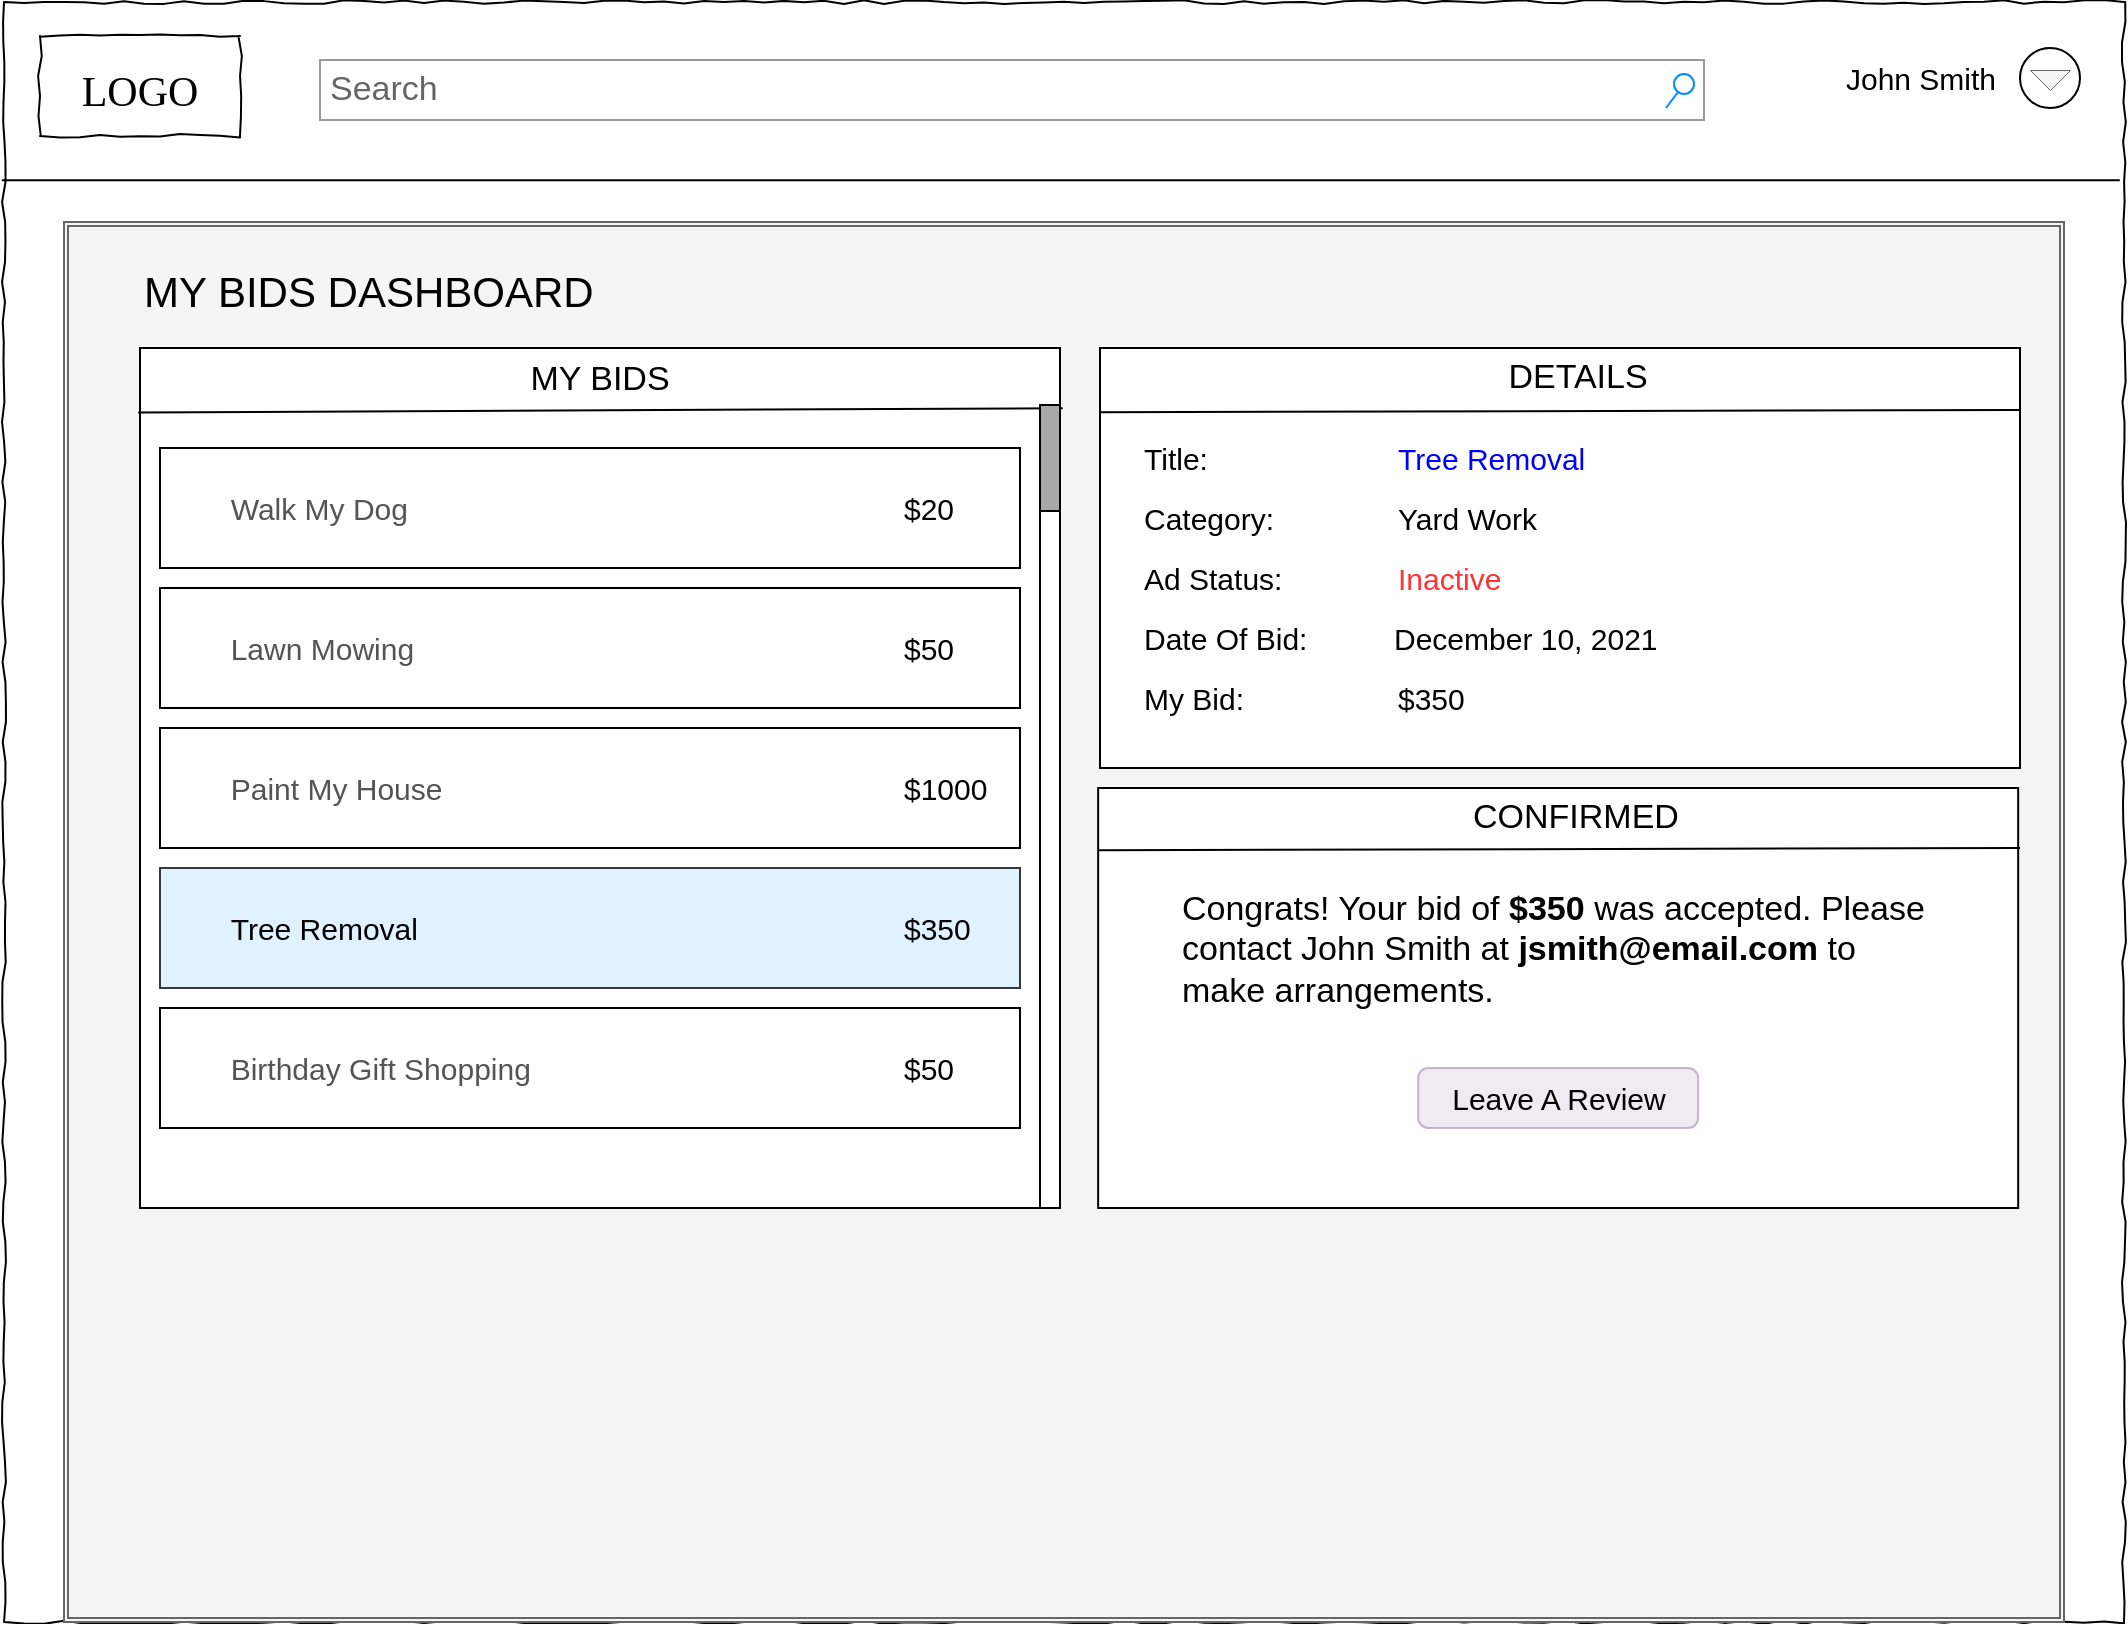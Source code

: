 <mxfile version="16.4.11" type="google"><diagram name="Page-1" id="03018318-947c-dd8e-b7a3-06fadd420f32"><mxGraphModel dx="830" dy="535" grid="1" gridSize="10" guides="1" tooltips="1" connect="1" arrows="1" fold="1" page="1" pageScale="1" pageWidth="1100" pageHeight="850" background="none" math="0" shadow="0"><root><mxCell id="0"/><mxCell id="1" parent="0"/><mxCell id="6yxzjtZSRhUoYnEGuESw-33" value="" style="whiteSpace=wrap;html=1;rounded=0;shadow=0;labelBackgroundColor=none;strokeColor=#000000;strokeWidth=1;fillColor=none;fontFamily=Verdana;fontSize=12;fontColor=#000000;align=center;comic=1;" parent="1" vertex="1"><mxGeometry x="22" y="17" width="1060" height="810" as="geometry"/></mxCell><mxCell id="677b7b8949515195-2" value="&lt;font style=&quot;font-size: 21px&quot;&gt;LOGO&lt;/font&gt;" style="whiteSpace=wrap;html=1;rounded=0;shadow=0;labelBackgroundColor=none;strokeWidth=1;fontFamily=Verdana;fontSize=28;align=center;comic=1;" parent="1" vertex="1"><mxGeometry x="40" y="34" width="100" height="50" as="geometry"/></mxCell><mxCell id="sVCiPUNQB4Ot60Vt3cN0-4" value="" style="shape=ext;double=1;rounded=0;whiteSpace=wrap;html=1;fontSize=17;strokeColor=#666666;fillColor=#f5f5f5;fontColor=#333333;" parent="1" vertex="1"><mxGeometry x="52" y="127" width="1000" height="700" as="geometry"/></mxCell><mxCell id="sVCiPUNQB4Ot60Vt3cN0-1" value="&lt;span style=&quot;font-weight: normal ; font-size: 15px&quot;&gt;&lt;font style=&quot;font-size: 15px&quot;&gt;John Smith&lt;/font&gt;&lt;/span&gt;" style="text;strokeColor=none;fillColor=none;html=1;fontSize=15;fontStyle=1;verticalAlign=middle;align=center;" parent="1" vertex="1"><mxGeometry x="930" y="35" width="100" height="40" as="geometry"/></mxCell><mxCell id="6yxzjtZSRhUoYnEGuESw-63" value="MY BIDS DASHBOARD" style="fillColor=none;strokeColor=none;align=left;fontSize=21;opacity=50;" parent="1" vertex="1"><mxGeometry x="90" y="140" width="420" height="40" as="geometry"/></mxCell><mxCell id="FtXnI2baIUiHF3GOPH4V-1" value="" style="ellipse;whiteSpace=wrap;html=1;aspect=fixed;" parent="1" vertex="1"><mxGeometry x="1030" y="40" width="30" height="30" as="geometry"/></mxCell><mxCell id="FtXnI2baIUiHF3GOPH4V-6" value="" style="triangle;whiteSpace=wrap;html=1;rotation=90;strokeWidth=0.5;fillColor=#f5f5f5;strokeColor=#666666;fontColor=#333333;" parent="1" vertex="1"><mxGeometry x="1040" y="46" width="10" height="20" as="geometry"/></mxCell><mxCell id="A-jV38dvTQ4OA2lhqN07-21" value="" style="rounded=0;whiteSpace=wrap;html=1;fontSize=17;" parent="1" vertex="1"><mxGeometry x="90" y="190" width="460" height="430" as="geometry"/></mxCell><mxCell id="A-jV38dvTQ4OA2lhqN07-10" value="MY BIDS" style="text;html=1;strokeColor=none;fillColor=none;align=center;verticalAlign=middle;whiteSpace=wrap;rounded=0;fontSize=17;fontFamily=Helvetica;" parent="1" vertex="1"><mxGeometry x="250" y="191" width="140" height="30" as="geometry"/></mxCell><mxCell id="A-jV38dvTQ4OA2lhqN07-9" value="" style="endArrow=none;html=1;rounded=0;entryX=-0.002;entryY=0.075;entryDx=0;entryDy=0;exitX=1.003;exitY=0.07;exitDx=0;exitDy=0;entryPerimeter=0;exitPerimeter=0;" parent="1" source="A-jV38dvTQ4OA2lhqN07-21" target="A-jV38dvTQ4OA2lhqN07-21" edge="1"><mxGeometry width="50" height="50" relative="1" as="geometry"><mxPoint x="545.78" y="223.16" as="sourcePoint"/><mxPoint x="94.98" y="224.2" as="targetPoint"/></mxGeometry></mxCell><mxCell id="A-jV38dvTQ4OA2lhqN07-22" value="" style="rounded=0;whiteSpace=wrap;html=1;fontSize=17;" parent="1" vertex="1"><mxGeometry x="570" y="190" width="460" height="210" as="geometry"/></mxCell><mxCell id="A-jV38dvTQ4OA2lhqN07-19" value="DETAILS" style="text;html=1;strokeColor=none;fillColor=none;align=center;verticalAlign=middle;whiteSpace=wrap;rounded=0;fontSize=17;" parent="1" vertex="1"><mxGeometry x="739.08" y="190" width="140" height="30" as="geometry"/></mxCell><mxCell id="A-jV38dvTQ4OA2lhqN07-18" value="" style="endArrow=none;html=1;rounded=0;entryX=0;entryY=0.191;entryDx=0;entryDy=0;exitX=1.002;exitY=0.186;exitDx=0;exitDy=0;entryPerimeter=0;exitPerimeter=0;" parent="1" edge="1"><mxGeometry width="50" height="50" relative="1" as="geometry"><mxPoint x="1030.46" y="221.0" as="sourcePoint"/><mxPoint x="569.54" y="222.1" as="targetPoint"/></mxGeometry></mxCell><mxCell id="A-jV38dvTQ4OA2lhqN07-24" value="Title:" style="text;html=1;strokeColor=none;fillColor=none;align=left;verticalAlign=middle;whiteSpace=wrap;rounded=0;fontSize=15;" parent="1" vertex="1"><mxGeometry x="590" y="230" width="110" height="30" as="geometry"/></mxCell><mxCell id="A-jV38dvTQ4OA2lhqN07-25" value="Tree Removal" style="text;html=1;strokeColor=none;fillColor=none;align=left;verticalAlign=middle;whiteSpace=wrap;rounded=0;fontSize=15;fontColor=#0000FF;" parent="1" vertex="1"><mxGeometry x="716.58" y="230" width="110" height="30" as="geometry"/></mxCell><mxCell id="A-jV38dvTQ4OA2lhqN07-26" value="Date Of Bid:" style="text;html=1;strokeColor=none;fillColor=none;align=left;verticalAlign=middle;whiteSpace=wrap;rounded=0;fontSize=15;" parent="1" vertex="1"><mxGeometry x="590" y="320" width="100" height="30" as="geometry"/></mxCell><mxCell id="A-jV38dvTQ4OA2lhqN07-27" value="December 10, 2021" style="text;html=1;strokeColor=none;fillColor=none;align=left;verticalAlign=middle;whiteSpace=wrap;rounded=0;fontSize=15;" parent="1" vertex="1"><mxGeometry x="714.54" y="320" width="170.92" height="30" as="geometry"/></mxCell><mxCell id="A-jV38dvTQ4OA2lhqN07-45" value="&lt;font style=&quot;font-size: 15px;&quot;&gt;&lt;span style=&quot;white-space: pre; font-size: 15px;&quot;&gt;&#9;&lt;/span&gt;Walk My Dog&lt;/font&gt;" style="rounded=0;whiteSpace=wrap;html=1;fontSize=15;fontColor=#545454;align=left;" parent="1" vertex="1"><mxGeometry x="100" y="240" width="430" height="60" as="geometry"/></mxCell><mxCell id="A-jV38dvTQ4OA2lhqN07-47" value="&lt;font style=&quot;font-size: 15px;&quot;&gt;&lt;span style=&quot;white-space: pre; font-size: 15px;&quot;&gt;&#9;Lawn Mowing&lt;/span&gt;&lt;/font&gt;" style="rounded=0;whiteSpace=wrap;html=1;fontSize=15;fontColor=#545454;align=left;" parent="1" vertex="1"><mxGeometry x="100" y="310" width="430" height="60" as="geometry"/></mxCell><mxCell id="A-jV38dvTQ4OA2lhqN07-49" value="&lt;font style=&quot;font-size: 15px;&quot;&gt;&lt;span style=&quot;white-space: pre; font-size: 15px;&quot;&gt;&#9;&lt;/span&gt;Paint My House&lt;/font&gt;" style="rounded=0;whiteSpace=wrap;html=1;fontSize=15;fontColor=#545454;align=left;" parent="1" vertex="1"><mxGeometry x="100" y="380" width="430" height="60" as="geometry"/></mxCell><mxCell id="A-jV38dvTQ4OA2lhqN07-51" value="&lt;font style=&quot;font-size: 15px;&quot;&gt;&lt;span style=&quot;white-space: pre; font-size: 15px;&quot;&gt;&#9;Tree Removal&lt;/span&gt;&lt;/font&gt;" style="rounded=0;whiteSpace=wrap;html=1;fontSize=15;align=left;fillColor=#E0F1FF;strokeColor=#36393d;" parent="1" vertex="1"><mxGeometry x="100" y="450" width="430" height="60" as="geometry"/></mxCell><mxCell id="A-jV38dvTQ4OA2lhqN07-53" value="&lt;font style=&quot;font-size: 15px;&quot;&gt;&lt;span style=&quot;white-space: pre; font-size: 15px;&quot;&gt;&#9;Birthday Gift Shopping&lt;/span&gt;&lt;/font&gt;" style="rounded=0;whiteSpace=wrap;html=1;fontSize=15;fontColor=#545454;align=left;" parent="1" vertex="1"><mxGeometry x="100" y="520" width="430" height="60" as="geometry"/></mxCell><mxCell id="eLJx-AZPFeK3q7H_AmVE-6" value="Category:" style="text;html=1;strokeColor=none;fillColor=none;align=left;verticalAlign=middle;whiteSpace=wrap;rounded=0;fontSize=15;" parent="1" vertex="1"><mxGeometry x="590" y="260" width="100" height="30" as="geometry"/></mxCell><mxCell id="eLJx-AZPFeK3q7H_AmVE-7" value="Yard Work" style="text;html=1;strokeColor=none;fillColor=none;align=left;verticalAlign=middle;whiteSpace=wrap;rounded=0;fontSize=15;" parent="1" vertex="1"><mxGeometry x="716.58" y="260" width="170.92" height="30" as="geometry"/></mxCell><mxCell id="PiBrRoE3qWfT15ZQZPlO-1" value="Ad Status:" style="text;html=1;strokeColor=none;fillColor=none;align=left;verticalAlign=middle;whiteSpace=wrap;rounded=0;fontSize=15;" parent="1" vertex="1"><mxGeometry x="590" y="290" width="110" height="30" as="geometry"/></mxCell><mxCell id="ZfLbK8l8a18M6NXl6J2W-1" value="Search" style="strokeWidth=1;shadow=0;dashed=0;align=center;html=1;shape=mxgraph.mockup.forms.searchBox;strokeColor=#999999;mainText=;strokeColor2=#008cff;fontColor=#666666;fontSize=17;align=left;spacingLeft=3;" parent="1" vertex="1"><mxGeometry x="180" y="46" width="692" height="30" as="geometry"/></mxCell><mxCell id="ZfLbK8l8a18M6NXl6J2W-2" value="" style="endArrow=none;html=1;rounded=0;fontSize=16;exitX=-0.001;exitY=0.11;exitDx=0;exitDy=0;exitPerimeter=0;entryX=0.998;entryY=0.11;entryDx=0;entryDy=0;entryPerimeter=0;" parent="1" edge="1"><mxGeometry width="50" height="50" relative="1" as="geometry"><mxPoint x="20.94" y="106.1" as="sourcePoint"/><mxPoint x="1079.88" y="106.1" as="targetPoint"/></mxGeometry></mxCell><mxCell id="wP5mPhFf-5xxBGf7Hpjs-1" value="" style="rounded=0;whiteSpace=wrap;html=1;" parent="1" vertex="1"><mxGeometry x="540" y="219" width="10" height="401" as="geometry"/></mxCell><mxCell id="wP5mPhFf-5xxBGf7Hpjs-2" value="" style="rounded=0;whiteSpace=wrap;html=1;fillColor=#A8A8A8;" parent="1" vertex="1"><mxGeometry x="540" y="218.5" width="10" height="53" as="geometry"/></mxCell><mxCell id="Cx9DOdM3p0qRJzbT2xTO-2" value="Inactive" style="text;html=1;strokeColor=none;fillColor=none;align=left;verticalAlign=middle;whiteSpace=wrap;rounded=0;fontSize=15;fontColor=#FF3333;" parent="1" vertex="1"><mxGeometry x="716.58" y="290" width="170.92" height="30" as="geometry"/></mxCell><mxCell id="Cx9DOdM3p0qRJzbT2xTO-3" value="My Bid:" style="text;html=1;strokeColor=none;fillColor=none;align=left;verticalAlign=middle;whiteSpace=wrap;rounded=0;fontSize=15;" parent="1" vertex="1"><mxGeometry x="590" y="350" width="100" height="30" as="geometry"/></mxCell><mxCell id="Cx9DOdM3p0qRJzbT2xTO-4" value="$350" style="text;html=1;strokeColor=none;fillColor=none;align=left;verticalAlign=middle;whiteSpace=wrap;rounded=0;fontSize=15;" parent="1" vertex="1"><mxGeometry x="470.0" y="465" width="50" height="30" as="geometry"/></mxCell><mxCell id="Cx9DOdM3p0qRJzbT2xTO-5" value="$1000" style="text;html=1;strokeColor=none;fillColor=none;align=left;verticalAlign=middle;whiteSpace=wrap;rounded=0;fontSize=15;" parent="1" vertex="1"><mxGeometry x="470.0" y="395" width="50" height="30" as="geometry"/></mxCell><mxCell id="Cx9DOdM3p0qRJzbT2xTO-6" value="$50" style="text;html=1;strokeColor=none;fillColor=none;align=left;verticalAlign=middle;whiteSpace=wrap;rounded=0;fontSize=15;" parent="1" vertex="1"><mxGeometry x="470.0" y="325" width="50" height="30" as="geometry"/></mxCell><mxCell id="Cx9DOdM3p0qRJzbT2xTO-7" value="$20" style="text;html=1;strokeColor=none;fillColor=none;align=left;verticalAlign=middle;whiteSpace=wrap;rounded=0;fontSize=15;" parent="1" vertex="1"><mxGeometry x="470.0" y="255" width="50" height="30" as="geometry"/></mxCell><mxCell id="Cx9DOdM3p0qRJzbT2xTO-8" value="$50" style="text;html=1;strokeColor=none;fillColor=none;align=left;verticalAlign=middle;whiteSpace=wrap;rounded=0;fontSize=15;" parent="1" vertex="1"><mxGeometry x="470.0" y="535" width="50" height="30" as="geometry"/></mxCell><mxCell id="A-jV38dvTQ4OA2lhqN07-33" value="$350" style="text;html=1;strokeColor=none;fillColor=none;align=left;verticalAlign=middle;whiteSpace=wrap;rounded=0;fontSize=15;" parent="1" vertex="1"><mxGeometry x="716.58" y="350" width="50" height="30" as="geometry"/></mxCell><mxCell id="Cnfk0bgOYfEqO_A5Nbaa-5" value="" style="rounded=0;whiteSpace=wrap;html=1;fontSize=17;" parent="1" vertex="1"><mxGeometry x="569.08" y="410" width="460" height="210" as="geometry"/></mxCell><mxCell id="Cnfk0bgOYfEqO_A5Nbaa-6" value="CONFIRMED" style="text;html=1;strokeColor=none;fillColor=none;align=center;verticalAlign=middle;whiteSpace=wrap;rounded=0;fontSize=17;" parent="1" vertex="1"><mxGeometry x="738.16" y="410" width="140" height="30" as="geometry"/></mxCell><mxCell id="Cnfk0bgOYfEqO_A5Nbaa-7" value="" style="endArrow=none;html=1;rounded=0;entryX=0;entryY=0.191;entryDx=0;entryDy=0;exitX=1.002;exitY=0.186;exitDx=0;exitDy=0;entryPerimeter=0;exitPerimeter=0;" parent="1" edge="1"><mxGeometry width="50" height="50" relative="1" as="geometry"><mxPoint x="1030" y="440" as="sourcePoint"/><mxPoint x="569.08" y="441.1" as="targetPoint"/></mxGeometry></mxCell><mxCell id="Cnfk0bgOYfEqO_A5Nbaa-8" value="Leave A Review" style="html=1;shadow=0;dashed=0;shape=mxgraph.bootstrap.rrect;rSize=5;fillColor=#e1d5e7;strokeColor=#9673a6;align=center;fontSize=15;opacity=50;labelBackgroundColor=none;" parent="1" vertex="1"><mxGeometry x="729.08" y="550" width="140" height="30" as="geometry"/></mxCell><mxCell id="Cnfk0bgOYfEqO_A5Nbaa-9" value="Congrats! Your bid of &lt;b&gt;$350&lt;/b&gt; was accepted. Please contact John Smith&amp;nbsp;at &lt;b&gt;jsmith@email.com &lt;/b&gt;to make arrangements." style="text;html=1;strokeColor=none;fillColor=none;align=left;verticalAlign=middle;whiteSpace=wrap;rounded=0;fontSize=17;" parent="1" vertex="1"><mxGeometry x="609.08" y="450.5" width="380" height="80" as="geometry"/></mxCell></root></mxGraphModel></diagram></mxfile>